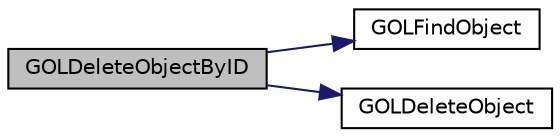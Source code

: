 digraph "GOLDeleteObjectByID"
{
  edge [fontname="Helvetica",fontsize="10",labelfontname="Helvetica",labelfontsize="10"];
  node [fontname="Helvetica",fontsize="10",shape=record];
  rankdir="LR";
  Node1 [label="GOLDeleteObjectByID",height=0.2,width=0.4,color="black", fillcolor="grey75", style="filled", fontcolor="black"];
  Node1 -> Node2 [color="midnightblue",fontsize="10",style="solid",fontname="Helvetica"];
  Node2 [label="GOLFindObject",height=0.2,width=0.4,color="black", fillcolor="white", style="filled",URL="$_g_o_l_8c.html#ad348715e68e9b354e0e7ef0f2b926051"];
  Node1 -> Node3 [color="midnightblue",fontsize="10",style="solid",fontname="Helvetica"];
  Node3 [label="GOLDeleteObject",height=0.2,width=0.4,color="black", fillcolor="white", style="filled",URL="$_g_o_l_8c.html#a34755b59963425b6bb9274bb83ae98a2"];
}
